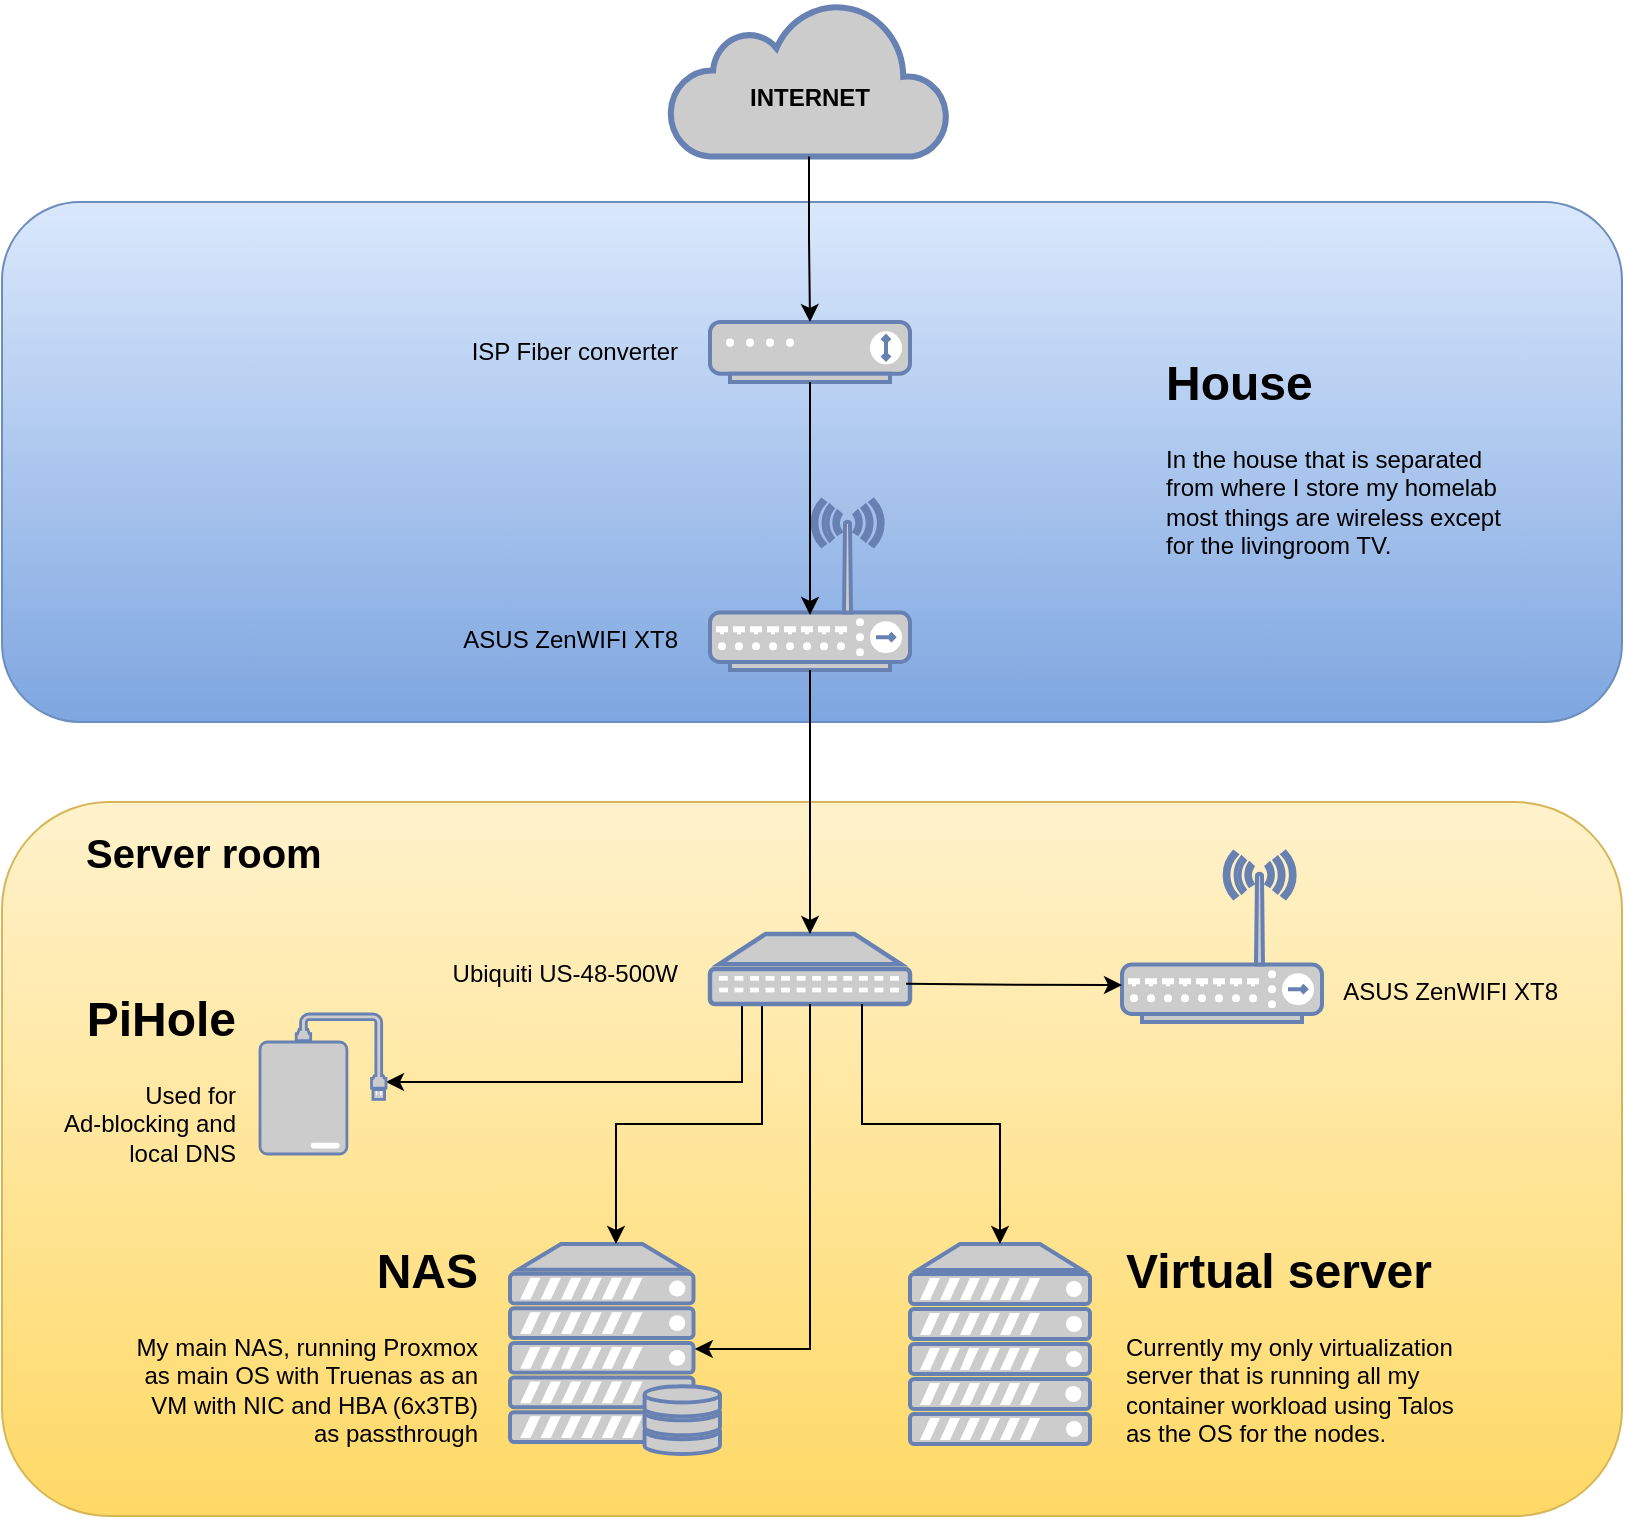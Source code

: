 <mxfile version="26.0.10">
  <diagram id="a45cf8ec-cd66-6f27-3ac3-be6e809c9e4a" name="Page-1">
    <mxGraphModel dx="1430" dy="777" grid="1" gridSize="10" guides="1" tooltips="1" connect="1" arrows="1" fold="1" page="1" pageScale="1" pageWidth="827" pageHeight="1169" background="none" math="0" shadow="0">
      <root>
        <mxCell id="0" />
        <mxCell id="1" parent="0" />
        <mxCell id="TuxLxeWIW4WAgvlG5Ec_-211" value="" style="rounded=1;whiteSpace=wrap;html=1;fillColor=#dae8fc;gradientColor=#7ea6e0;strokeColor=#6c8ebf;" parent="1" vertex="1">
          <mxGeometry x="10" y="210" width="810" height="260" as="geometry" />
        </mxCell>
        <mxCell id="TuxLxeWIW4WAgvlG5Ec_-209" value="" style="rounded=1;whiteSpace=wrap;html=1;fillColor=#fff2cc;gradientColor=#ffd966;strokeColor=#d6b656;" parent="1" vertex="1">
          <mxGeometry x="10" y="510" width="810" height="357" as="geometry" />
        </mxCell>
        <mxCell id="TuxLxeWIW4WAgvlG5Ec_-184" value="" style="fontColor=#0066CC;verticalAlign=top;verticalLabelPosition=bottom;labelPosition=center;align=center;html=1;outlineConnect=0;fillColor=#CCCCCC;strokeColor=#6881B3;gradientColor=none;gradientDirection=north;strokeWidth=2;shape=mxgraph.networks.server;" parent="1" vertex="1">
          <mxGeometry x="464" y="731" width="90" height="100" as="geometry" />
        </mxCell>
        <mxCell id="TuxLxeWIW4WAgvlG5Ec_-185" value="" style="fontColor=#0066CC;verticalAlign=top;verticalLabelPosition=bottom;labelPosition=center;align=center;html=1;outlineConnect=0;fillColor=#CCCCCC;strokeColor=#6881B3;gradientColor=none;gradientDirection=north;strokeWidth=2;shape=mxgraph.networks.server_storage;" parent="1" vertex="1">
          <mxGeometry x="264" y="731" width="105" height="105" as="geometry" />
        </mxCell>
        <mxCell id="TuxLxeWIW4WAgvlG5Ec_-186" value="" style="fontColor=#0066CC;verticalAlign=top;verticalLabelPosition=bottom;labelPosition=center;align=center;html=1;outlineConnect=0;fillColor=#CCCCCC;strokeColor=#6881B3;gradientColor=none;gradientDirection=north;strokeWidth=2;shape=mxgraph.networks.wireless_hub;" parent="1" vertex="1">
          <mxGeometry x="364" y="359" width="100" height="85" as="geometry" />
        </mxCell>
        <mxCell id="TuxLxeWIW4WAgvlG5Ec_-187" value="" style="fontColor=#0066CC;verticalAlign=top;verticalLabelPosition=bottom;labelPosition=center;align=center;html=1;outlineConnect=0;fillColor=#CCCCCC;strokeColor=#6881B3;gradientColor=none;gradientDirection=north;strokeWidth=2;shape=mxgraph.networks.wireless_hub;" parent="1" vertex="1">
          <mxGeometry x="570" y="535" width="100" height="85" as="geometry" />
        </mxCell>
        <mxCell id="TuxLxeWIW4WAgvlG5Ec_-191" style="edgeStyle=orthogonalEdgeStyle;rounded=0;orthogonalLoop=1;jettySize=auto;html=1;exitX=0.5;exitY=1;exitDx=0;exitDy=0;exitPerimeter=0;" parent="1" source="TuxLxeWIW4WAgvlG5Ec_-188" target="TuxLxeWIW4WAgvlG5Ec_-185" edge="1">
          <mxGeometry relative="1" as="geometry">
            <Array as="points">
              <mxPoint x="390" y="611" />
              <mxPoint x="390" y="671" />
              <mxPoint x="317" y="671" />
            </Array>
          </mxGeometry>
        </mxCell>
        <mxCell id="TuxLxeWIW4WAgvlG5Ec_-215" style="edgeStyle=orthogonalEdgeStyle;rounded=0;orthogonalLoop=1;jettySize=auto;html=1;exitX=0.02;exitY=0.98;exitDx=0;exitDy=0;exitPerimeter=0;" parent="1" source="TuxLxeWIW4WAgvlG5Ec_-188" target="TuxLxeWIW4WAgvlG5Ec_-213" edge="1">
          <mxGeometry relative="1" as="geometry">
            <Array as="points">
              <mxPoint x="380" y="610" />
              <mxPoint x="380" y="650" />
            </Array>
          </mxGeometry>
        </mxCell>
        <mxCell id="TuxLxeWIW4WAgvlG5Ec_-188" value="" style="fontColor=#0066CC;verticalAlign=top;verticalLabelPosition=bottom;labelPosition=center;align=center;html=1;outlineConnect=0;fillColor=#CCCCCC;strokeColor=#6881B3;gradientColor=none;gradientDirection=north;strokeWidth=2;shape=mxgraph.networks.patch_panel;" parent="1" vertex="1">
          <mxGeometry x="364" y="576" width="100" height="35" as="geometry" />
        </mxCell>
        <mxCell id="TuxLxeWIW4WAgvlG5Ec_-192" style="edgeStyle=orthogonalEdgeStyle;rounded=0;orthogonalLoop=1;jettySize=auto;html=1;entryX=0.5;entryY=0;entryDx=0;entryDy=0;entryPerimeter=0;" parent="1" source="TuxLxeWIW4WAgvlG5Ec_-188" target="TuxLxeWIW4WAgvlG5Ec_-184" edge="1">
          <mxGeometry relative="1" as="geometry">
            <Array as="points">
              <mxPoint x="440" y="671" />
              <mxPoint x="509" y="671" />
            </Array>
          </mxGeometry>
        </mxCell>
        <mxCell id="TuxLxeWIW4WAgvlG5Ec_-193" style="edgeStyle=orthogonalEdgeStyle;rounded=0;orthogonalLoop=1;jettySize=auto;html=1;exitX=0.5;exitY=1;exitDx=0;exitDy=0;exitPerimeter=0;entryX=0.5;entryY=0;entryDx=0;entryDy=0;entryPerimeter=0;" parent="1" source="TuxLxeWIW4WAgvlG5Ec_-186" target="TuxLxeWIW4WAgvlG5Ec_-188" edge="1">
          <mxGeometry relative="1" as="geometry" />
        </mxCell>
        <mxCell id="TuxLxeWIW4WAgvlG5Ec_-195" style="edgeStyle=orthogonalEdgeStyle;rounded=0;orthogonalLoop=1;jettySize=auto;html=1;exitX=0.98;exitY=0.51;exitDx=0;exitDy=0;exitPerimeter=0;entryX=0;entryY=0.7;entryDx=0;entryDy=0;entryPerimeter=0;" parent="1" edge="1">
          <mxGeometry relative="1" as="geometry">
            <mxPoint x="462" y="600.85" as="sourcePoint" />
            <mxPoint x="570" y="601.5" as="targetPoint" />
          </mxGeometry>
        </mxCell>
        <mxCell id="TuxLxeWIW4WAgvlG5Ec_-198" value="ASUS ZenWIFI XT8" style="text;html=1;align=right;verticalAlign=middle;whiteSpace=wrap;rounded=0;" parent="1" vertex="1">
          <mxGeometry x="240" y="414" width="110" height="30" as="geometry" />
        </mxCell>
        <mxCell id="TuxLxeWIW4WAgvlG5Ec_-199" value="ASUS ZenWIFI XT8" style="text;html=1;align=right;verticalAlign=middle;whiteSpace=wrap;rounded=0;" parent="1" vertex="1">
          <mxGeometry x="680" y="590" width="110" height="30" as="geometry" />
        </mxCell>
        <mxCell id="TuxLxeWIW4WAgvlG5Ec_-200" value="Ubiquiti US-48-500W" style="text;html=1;align=right;verticalAlign=middle;whiteSpace=wrap;rounded=0;" parent="1" vertex="1">
          <mxGeometry x="230" y="581" width="120" height="30" as="geometry" />
        </mxCell>
        <mxCell id="TuxLxeWIW4WAgvlG5Ec_-201" value="&lt;h1 style=&quot;margin-top: 0px;&quot;&gt;NAS&lt;/h1&gt;&lt;p&gt;My main NAS, running Proxmox as main OS with Truenas as an VM with NIC and HBA (6x3TB) as passthrough&lt;/p&gt;" style="text;html=1;whiteSpace=wrap;overflow=hidden;rounded=0;align=right;" parent="1" vertex="1">
          <mxGeometry x="70" y="723.5" width="180" height="120" as="geometry" />
        </mxCell>
        <mxCell id="TuxLxeWIW4WAgvlG5Ec_-202" value="&lt;h1 style=&quot;margin-top: 0px;&quot;&gt;Virtual server&lt;/h1&gt;&lt;p&gt;Currently my only virtualization server that is running all my container workload using Talos as the OS for the nodes.&lt;/p&gt;" style="text;html=1;whiteSpace=wrap;overflow=hidden;rounded=0;align=left;" parent="1" vertex="1">
          <mxGeometry x="570" y="723.5" width="180" height="120" as="geometry" />
        </mxCell>
        <mxCell id="TuxLxeWIW4WAgvlG5Ec_-204" value="" style="fontColor=#0066CC;verticalAlign=top;verticalLabelPosition=bottom;labelPosition=center;align=center;html=1;outlineConnect=0;fillColor=#CCCCCC;strokeColor=#6881B3;gradientColor=none;gradientDirection=north;strokeWidth=2;shape=mxgraph.networks.modem;" parent="1" vertex="1">
          <mxGeometry x="364" y="270" width="100" height="30" as="geometry" />
        </mxCell>
        <mxCell id="TuxLxeWIW4WAgvlG5Ec_-205" value="" style="group" parent="1" vertex="1" connectable="0">
          <mxGeometry x="344" y="110" width="139" height="77.22" as="geometry" />
        </mxCell>
        <mxCell id="TuxLxeWIW4WAgvlG5Ec_-183" value="" style="html=1;outlineConnect=0;fillColor=#CCCCCC;strokeColor=#6881B3;gradientColor=none;gradientDirection=north;strokeWidth=2;shape=mxgraph.networks.cloud;fontColor=#ffffff;" parent="TuxLxeWIW4WAgvlG5Ec_-205" vertex="1">
          <mxGeometry width="139" height="77.22" as="geometry" />
        </mxCell>
        <mxCell id="TuxLxeWIW4WAgvlG5Ec_-197" value="INTERNET" style="text;html=1;align=center;verticalAlign=middle;whiteSpace=wrap;rounded=0;fillColor=none;fontStyle=1" parent="TuxLxeWIW4WAgvlG5Ec_-205" vertex="1">
          <mxGeometry x="40" y="33.22" width="60" height="30" as="geometry" />
        </mxCell>
        <mxCell id="TuxLxeWIW4WAgvlG5Ec_-206" style="edgeStyle=orthogonalEdgeStyle;rounded=0;orthogonalLoop=1;jettySize=auto;html=1;exitX=0.5;exitY=1;exitDx=0;exitDy=0;exitPerimeter=0;" parent="1" source="TuxLxeWIW4WAgvlG5Ec_-183" target="TuxLxeWIW4WAgvlG5Ec_-204" edge="1">
          <mxGeometry relative="1" as="geometry" />
        </mxCell>
        <mxCell id="TuxLxeWIW4WAgvlG5Ec_-207" style="edgeStyle=orthogonalEdgeStyle;rounded=0;orthogonalLoop=1;jettySize=auto;html=1;entryX=0.5;entryY=0.676;entryDx=0;entryDy=0;entryPerimeter=0;" parent="1" source="TuxLxeWIW4WAgvlG5Ec_-204" target="TuxLxeWIW4WAgvlG5Ec_-186" edge="1">
          <mxGeometry relative="1" as="geometry" />
        </mxCell>
        <mxCell id="TuxLxeWIW4WAgvlG5Ec_-208" value="ISP Fiber converter" style="text;html=1;align=right;verticalAlign=middle;whiteSpace=wrap;rounded=0;" parent="1" vertex="1">
          <mxGeometry x="240" y="270" width="110" height="30" as="geometry" />
        </mxCell>
        <mxCell id="TuxLxeWIW4WAgvlG5Ec_-210" value="Server room" style="text;html=1;align=left;verticalAlign=middle;whiteSpace=wrap;rounded=0;fontStyle=1;fontSize=20;" parent="1" vertex="1">
          <mxGeometry x="50" y="520" width="130" height="30" as="geometry" />
        </mxCell>
        <mxCell id="TuxLxeWIW4WAgvlG5Ec_-213" value="" style="fontColor=#0066CC;verticalAlign=top;verticalLabelPosition=bottom;labelPosition=center;align=center;html=1;outlineConnect=0;fillColor=#CCCCCC;strokeColor=#6881B3;gradientColor=none;gradientDirection=north;strokeWidth=2;shape=mxgraph.networks.external_storage;" parent="1" vertex="1">
          <mxGeometry x="139" y="616" width="63" height="70" as="geometry" />
        </mxCell>
        <mxCell id="TuxLxeWIW4WAgvlG5Ec_-217" value="&lt;h1 style=&quot;margin-top: 0px;&quot;&gt;PiHole&lt;/h1&gt;&lt;div&gt;Used for&lt;/div&gt;&lt;div&gt;Ad-blocking and local DNS&lt;/div&gt;" style="text;html=1;whiteSpace=wrap;overflow=hidden;rounded=0;align=right;" parent="1" vertex="1">
          <mxGeometry x="30" y="598" width="99" height="120" as="geometry" />
        </mxCell>
        <mxCell id="TuxLxeWIW4WAgvlG5Ec_-218" value="&lt;h1 style=&quot;margin-top: 0px;&quot;&gt;House&lt;/h1&gt;&lt;p&gt;In the house that is separated from where I store my homelab most things are wireless except for the livingroom TV.&lt;/p&gt;" style="text;html=1;whiteSpace=wrap;overflow=hidden;rounded=0;" parent="1" vertex="1">
          <mxGeometry x="590" y="280" width="180" height="120" as="geometry" />
        </mxCell>
        <mxCell id="QJlOUtoAYnhM6DxQTzw2-2" style="edgeStyle=orthogonalEdgeStyle;rounded=0;orthogonalLoop=1;jettySize=auto;html=1;exitX=0.5;exitY=1;exitDx=0;exitDy=0;exitPerimeter=0;entryX=0.88;entryY=0.5;entryDx=0;entryDy=0;entryPerimeter=0;" edge="1" parent="1" source="TuxLxeWIW4WAgvlG5Ec_-188" target="TuxLxeWIW4WAgvlG5Ec_-185">
          <mxGeometry relative="1" as="geometry">
            <Array as="points">
              <mxPoint x="414" y="784" />
            </Array>
          </mxGeometry>
        </mxCell>
      </root>
    </mxGraphModel>
  </diagram>
</mxfile>
